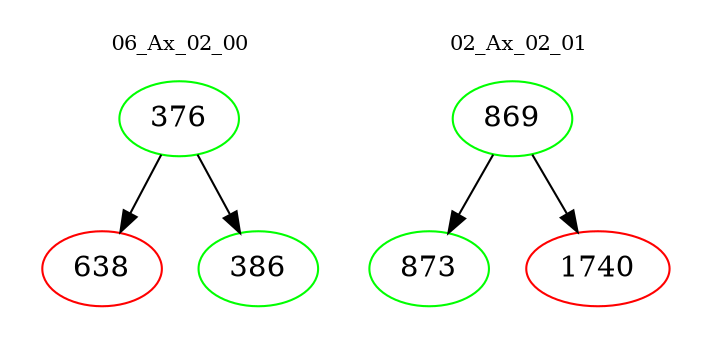 digraph{
subgraph cluster_0 {
color = white
label = "06_Ax_02_00";
fontsize=10;
T0_376 [label="376", color="green"]
T0_376 -> T0_638 [color="black"]
T0_638 [label="638", color="red"]
T0_376 -> T0_386 [color="black"]
T0_386 [label="386", color="green"]
}
subgraph cluster_1 {
color = white
label = "02_Ax_02_01";
fontsize=10;
T1_869 [label="869", color="green"]
T1_869 -> T1_873 [color="black"]
T1_873 [label="873", color="green"]
T1_869 -> T1_1740 [color="black"]
T1_1740 [label="1740", color="red"]
}
}
